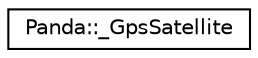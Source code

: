 digraph "Graphical Class Hierarchy"
{
  edge [fontname="Helvetica",fontsize="10",labelfontname="Helvetica",labelfontsize="10"];
  node [fontname="Helvetica",fontsize="10",shape=record];
  rankdir="LR";
  Node1 [label="Panda::_GpsSatellite",height=0.2,width=0.4,color="black", fillcolor="white", style="filled",URL="$struct_panda_1_1___gps_satellite.html"];
}
